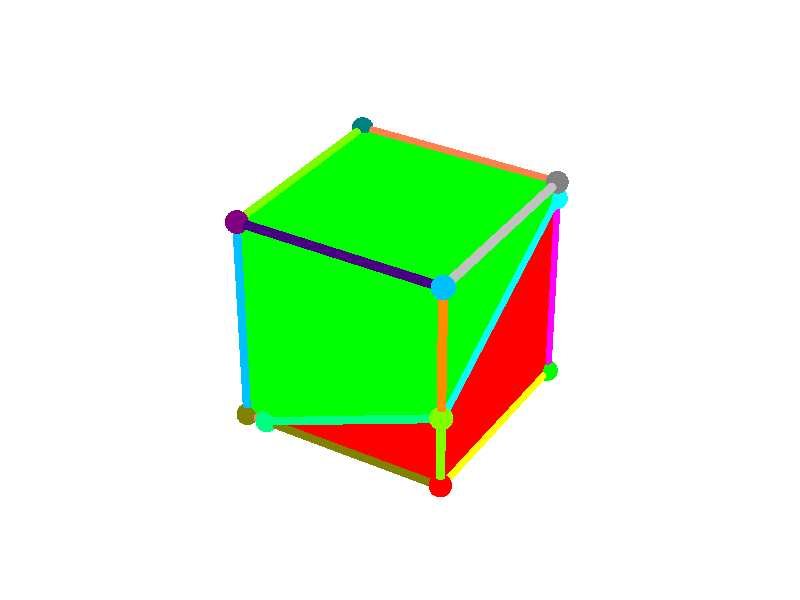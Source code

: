 #version 3.7;
#include "shapes.inc"
background {color rgb<1.000000,1.000000,1.000000>}
camera {
perspective
right x*image_width/image_height
location <3.962000, 4.827000, -5.270000>
look_at <0.500000, 0.500000, 0.500000>
angle 25.000000
sky <0.000000, 1.000000, 0.000000>
}
light_source { <3.962000, 4.827000, -5.270000> rgb<1.000000, 1.000000, 1.000000> shadowless}

global_settings { assumed_gamma 2.2 }
union {

#declare grainface0 =
  texture { pigment { rgbt <1.000000,0.000000,0.000000,0.000000> } finish {ambient 0.600000 diffuse 0.600000 reflection 0.000000} }
// poly face 1
triangle {<                 0,                 1,                 0>,
          <                -0,    0.072876995892,                -0>,
          <                -0,                 1,    0.523792986818>
            texture { grainface0 }
  }
#declare grainface1 =
  texture { pigment { rgbt <1.000000,0.000000,0.000000,0.000000> } finish {ambient 0.600000 diffuse 0.600000 reflection 0.000000} }
// poly face 2
triangle {<                 1,                 0,                 0>,
          <                 1,                 1,                 0>,
          <                 1,                 1,    0.921109989703>
            texture { grainface1 }
  }
triangle {<                 1,                 1,    0.921109989703>,
          <                 1,                -0,    0.356143977106>,
          <                 1,                 0,                 0>
            texture { grainface1 }
  }
#declare grainface2 =
  texture { pigment { rgbt <1.000000,0.000000,0.000000,0.000000> } finish {ambient 0.600000 diffuse 0.600000 reflection 0.000000} }
// poly face 3
triangle {<                 1,                 0,                 0>,
          <                 1,                -0,    0.356143977106>,
          <    0.103627646137,                -0,                -0>
            texture { grainface2 }
  }
#declare grainface3 =
  texture { pigment { rgbt <1.000000,0.000000,0.000000,0.000000> } finish {ambient 0.600000 diffuse 0.600000 reflection 0.000000} }
// poly face 4
triangle {<                 1,                 1,                 0>,
          <                 0,                 1,                 0>,
          <                -0,                 1,    0.523792986818>
            texture { grainface3 }
  }
triangle {<                -0,                 1,    0.523792986818>,
          <                 1,                 1,    0.921109989703>,
          <                 1,                 1,                 0>
            texture { grainface3 }
  }
#declare grainface4 =
  texture { pigment { rgbt <1.000000,0.000000,0.000000,0.000000> } finish {ambient 0.600000 diffuse 0.600000 reflection 0.000000} }
// poly face 5
triangle {<                 0,                 1,                 0>,
          <                 1,                 1,                 0>,
          <                 1,                 0,                 0>
            texture { grainface4 }
  }
triangle {<                 1,                 0,                 0>,
          <    0.103627646137,                -0,                -0>,
          <                -0,    0.072876995892,                -0>
            texture { grainface4 }
  }
triangle {<                 1,                 0,                 0>,
          <                -0,    0.072876995892,                -0>,
          <                 0,                 1,                 0>
            texture { grainface4 }
  }
#declare grainface5 =
  texture { pigment { rgbt <0.498039,0.498039,0.000000,0.000000> } finish {ambient 0.600000 diffuse 0.600000 reflection 0.000000} }
// poly face 6
triangle {<                -0,    0.072876995892,                -0>,
          <                -0,                 1,    0.523792986818>,
          <                 1,                 1,    0.921109989703>
            texture { grainface5 }
  }
triangle {<                 1,                 1,    0.921109989703>,
          <                 1,                -0,    0.356143977106>,
          <    0.103627646137,                -0,                -0>
            texture { grainface5 }
  }
triangle {<                 1,                 1,    0.921109989703>,
          <    0.103627646137,                -0,                -0>,
          <                -0,    0.072876995892,                -0>
            texture { grainface5 }
  }
#declare grainface6 =
  texture { pigment { rgbt <0.000000,1.000000,0.000000,0.000000> } finish {ambient 0.600000 diffuse 0.600000 reflection 0.000000} }
// poly face 7
triangle {<                 0,                 0,                 0>,
          <                 0,                 0,                 1>,
          <                 0,                 1,                 1>
            texture { grainface6 }
  }
triangle {<                 0,                 1,                 1>,
          <                -0,                 1,    0.523792986818>,
          <                -0,    0.072876995892,                -0>
            texture { grainface6 }
  }
triangle {<                 0,                 1,                 1>,
          <                -0,    0.072876995892,                -0>,
          <                 0,                 0,                 0>
            texture { grainface6 }
  }
#declare grainface7 =
  texture { pigment { rgbt <0.000000,1.000000,0.000000,0.000000> } finish {ambient 0.600000 diffuse 0.600000 reflection 0.000000} }
// poly face 8
triangle {<                 1,                 1,                 1>,
          <                 1,                 0,                 1>,
          <                 1,                -0,    0.356143977106>
            texture { grainface7 }
  }
triangle {<                 1,                -0,    0.356143977106>,
          <                 1,                 1,    0.921109989703>,
          <                 1,                 1,                 1>
            texture { grainface7 }
  }
#declare grainface8 =
  texture { pigment { rgbt <0.000000,1.000000,0.000000,0.000000> } finish {ambient 0.600000 diffuse 0.600000 reflection 0.000000} }
// poly face 9
triangle {<                 1,                 0,                 1>,
          <                 0,                 0,                 1>,
          <                 0,                 0,                 0>
            texture { grainface8 }
  }
triangle {<                 0,                 0,                 0>,
          <    0.103627646137,                -0,                -0>,
          <                 1,                -0,    0.356143977106>
            texture { grainface8 }
  }
triangle {<                 0,                 0,                 0>,
          <                 1,                -0,    0.356143977106>,
          <                 1,                 0,                 1>
            texture { grainface8 }
  }
#declare grainface9 =
  texture { pigment { rgbt <0.000000,1.000000,0.000000,0.000000> } finish {ambient 0.600000 diffuse 0.600000 reflection 0.000000} }
// poly face 10
triangle {<                 0,                 1,                 1>,
          <                 1,                 1,                 1>,
          <                 1,                 1,    0.921109989703>
            texture { grainface9 }
  }
triangle {<                 1,                 1,    0.921109989703>,
          <                -0,                 1,    0.523792986818>,
          <                 0,                 1,                 1>
            texture { grainface9 }
  }
#declare grainface10 =
  texture { pigment { rgbt <0.000000,1.000000,0.000000,0.000000> } finish {ambient 0.600000 diffuse 0.600000 reflection 0.000000} }
// poly face 11
triangle {<                 0,                 0,                 0>,
          <                -0,    0.072876995892,                -0>,
          <    0.103627646137,                -0,                -0>
            texture { grainface10 }
  }
#declare grainface11 =
  texture { pigment { rgbt <0.000000,1.000000,0.000000,0.000000> } finish {ambient 0.600000 diffuse 0.600000 reflection 0.000000} }
// poly face 12
triangle {<                 1,                 0,                 1>,
          <                 1,                 1,                 1>,
          <                 0,                 1,                 1>
            texture { grainface11 }
  }
triangle {<                 0,                 1,                 1>,
          <                 0,                 0,                 1>,
          <                 1,                 0,                 1>
            texture { grainface11 }
  }
#declare edge1 =
  texture { pigment { rgbt <1.000000,0.000000,0.000000,0.000000> } finish {ambient 0.600000 diffuse 0.600000 reflection 0.000000} }
    cylinder {<                 0,                 1,                 0>,
              <                -0,    0.072876995892,                -0>,
                            0.02
    texture { edge1 }
  }
    sphere {<                 0,                 1,                 0>,
                            0.02
    texture { edge1 }
  }
    sphere {<                -0,    0.072876995892,                -0>,
                            0.02
    texture { edge1 }
  }
#declare edge2 =
  texture { pigment { rgbt <0.000000,1.000000,0.000000,0.000000> } finish {ambient 0.600000 diffuse 0.600000 reflection 0.000000} }
    cylinder {<                -0,    0.072876995892,                -0>,
              <                -0,                 1,    0.523792986818>,
                            0.02
    texture { edge2 }
  }
    sphere {<                -0,    0.072876995892,                -0>,
                            0.02
    texture { edge2 }
  }
    sphere {<                -0,                 1,    0.523792986818>,
                            0.02
    texture { edge2 }
  }
#declare edge3 =
  texture { pigment { rgbt <0.000000,0.000000,1.000000,0.000000> } finish {ambient 0.600000 diffuse 0.600000 reflection 0.000000} }
    cylinder {<                -0,                 1,    0.523792986818>,
              <                 0,                 1,                 0>,
                            0.02
    texture { edge3 }
  }
    sphere {<                -0,                 1,    0.523792986818>,
                            0.02
    texture { edge3 }
  }
    sphere {<                 0,                 1,                 0>,
                            0.02
    texture { edge3 }
  }
#declare edge4 =
  texture { pigment { rgbt <1.000000,1.000000,0.000000,0.000000> } finish {ambient 0.600000 diffuse 0.600000 reflection 0.000000} }
    cylinder {<                 1,                 0,                 0>,
              <                 1,                 1,                 0>,
                            0.02
    texture { edge4 }
  }
    sphere {<                 1,                 0,                 0>,
                            0.02
    texture { edge4 }
  }
    sphere {<                 1,                 1,                 0>,
                            0.02
    texture { edge4 }
  }
#declare edge5 =
  texture { pigment { rgbt <1.000000,0.000000,1.000000,0.000000> } finish {ambient 0.600000 diffuse 0.600000 reflection 0.000000} }
    cylinder {<                 1,                 1,                 0>,
              <                 1,                 1,    0.921109989703>,
                            0.02
    texture { edge5 }
  }
    sphere {<                 1,                 1,                 0>,
                            0.02
    texture { edge5 }
  }
    sphere {<                 1,                 1,    0.921109989703>,
                            0.02
    texture { edge5 }
  }
#declare edge6 =
  texture { pigment { rgbt <0.000000,1.000000,1.000000,0.000000> } finish {ambient 0.600000 diffuse 0.600000 reflection 0.000000} }
    cylinder {<                 1,                 1,    0.921109989703>,
              <                 1,                -0,    0.356143977106>,
                            0.02
    texture { edge6 }
  }
    sphere {<                 1,                 1,    0.921109989703>,
                            0.02
    texture { edge6 }
  }
    sphere {<                 1,                -0,    0.356143977106>,
                            0.02
    texture { edge6 }
  }
#declare edge7 =
  texture { pigment { rgbt <0.498039,1.000000,0.000000,0.000000> } finish {ambient 0.600000 diffuse 0.600000 reflection 0.000000} }
    cylinder {<                 1,                -0,    0.356143977106>,
              <                 1,                 0,                 0>,
                            0.02
    texture { edge7 }
  }
    sphere {<                 1,                -0,    0.356143977106>,
                            0.02
    texture { edge7 }
  }
    sphere {<                 1,                 0,                 0>,
                            0.02
    texture { edge7 }
  }
#declare edge8 =
  texture { pigment { rgbt <0.000000,1.000000,0.498039,0.000000> } finish {ambient 0.600000 diffuse 0.600000 reflection 0.000000} }
    cylinder {<                 1,                -0,    0.356143977106>,
              <    0.103627646137,                -0,                -0>,
                            0.02
    texture { edge8 }
  }
    sphere {<                 1,                -0,    0.356143977106>,
                            0.02
    texture { edge8 }
  }
    sphere {<    0.103627646137,                -0,                -0>,
                            0.02
    texture { edge8 }
  }
#declare edge9 =
  texture { pigment { rgbt <0.501961,0.501961,0.000000,0.000000> } finish {ambient 0.600000 diffuse 0.600000 reflection 0.000000} }
    cylinder {<    0.103627646137,                -0,                -0>,
              <                 1,                 0,                 0>,
                            0.02
    texture { edge9 }
  }
    sphere {<    0.103627646137,                -0,                -0>,
                            0.02
    texture { edge9 }
  }
    sphere {<                 1,                 0,                 0>,
                            0.02
    texture { edge9 }
  }
#declare edge10 =
  texture { pigment { rgbt <0.501961,0.000000,0.501961,0.000000> } finish {ambient 0.600000 diffuse 0.600000 reflection 0.000000} }
    cylinder {<                 1,                 1,                 0>,
              <                 0,                 1,                 0>,
                            0.02
    texture { edge10 }
  }
    sphere {<                 1,                 1,                 0>,
                            0.02
    texture { edge10 }
  }
    sphere {<                 0,                 1,                 0>,
                            0.02
    texture { edge10 }
  }
#declare edge11 =
  texture { pigment { rgbt <0.000000,0.501961,0.501961,0.000000> } finish {ambient 0.600000 diffuse 0.600000 reflection 0.000000} }
    cylinder {<                -0,                 1,    0.523792986818>,
              <                 1,                 1,    0.921109989703>,
                            0.02
    texture { edge11 }
  }
    sphere {<                -0,                 1,    0.523792986818>,
                            0.02
    texture { edge11 }
  }
    sphere {<                 1,                 1,    0.921109989703>,
                            0.02
    texture { edge11 }
  }
#declare edge12 =
  texture { pigment { rgbt <0.501961,0.501961,0.501961,0.000000> } finish {ambient 0.600000 diffuse 0.600000 reflection 0.000000} }
    cylinder {<    0.103627646137,                -0,                -0>,
              <                -0,    0.072876995892,                -0>,
                            0.02
    texture { edge12 }
  }
    sphere {<    0.103627646137,                -0,                -0>,
                            0.02
    texture { edge12 }
  }
    sphere {<                -0,    0.072876995892,                -0>,
                            0.02
    texture { edge12 }
  }
#declare edge13 =
  texture { pigment { rgbt <0.000000,0.749020,1.000000,0.000000> } finish {ambient 0.600000 diffuse 0.600000 reflection 0.000000} }
    cylinder {<                 0,                 0,                 0>,
              <                 0,                 0,                 1>,
                            0.02
    texture { edge13 }
  }
    sphere {<                 0,                 0,                 0>,
                            0.02
    texture { edge13 }
  }
    sphere {<                 0,                 0,                 1>,
                            0.02
    texture { edge13 }
  }
#declare edge14 =
  texture { pigment { rgbt <0.486275,0.988235,0.000000,0.000000> } finish {ambient 0.600000 diffuse 0.600000 reflection 0.000000} }
    cylinder {<                 0,                 0,                 1>,
              <                 0,                 1,                 1>,
                            0.02
    texture { edge14 }
  }
    sphere {<                 0,                 0,                 1>,
                            0.02
    texture { edge14 }
  }
    sphere {<                 0,                 1,                 1>,
                            0.02
    texture { edge14 }
  }
#declare edge15 =
  texture { pigment { rgbt <0.250980,0.250980,0.250980,0.000000> } finish {ambient 0.600000 diffuse 0.600000 reflection 0.000000} }
    cylinder {<                 0,                 1,                 1>,
              <                -0,                 1,    0.523792986818>,
                            0.02
    texture { edge15 }
  }
    sphere {<                 0,                 1,                 1>,
                            0.02
    texture { edge15 }
  }
    sphere {<                -0,                 1,    0.523792986818>,
                            0.02
    texture { edge15 }
  }
#declare edge16 =
  texture { pigment { rgbt <1.000000,0.270588,0.000000,0.000000> } finish {ambient 0.600000 diffuse 0.600000 reflection 0.000000} }
    cylinder {<                -0,    0.072876995892,                -0>,
              <                 0,                 0,                 0>,
                            0.02
    texture { edge16 }
  }
    sphere {<                -0,    0.072876995892,                -0>,
                            0.02
    texture { edge16 }
  }
    sphere {<                 0,                 0,                 0>,
                            0.02
    texture { edge16 }
  }
#declare edge17 =
  texture { pigment { rgbt <0.752941,0.752941,0.752941,0.000000> } finish {ambient 0.600000 diffuse 0.600000 reflection 0.000000} }
    cylinder {<                 1,                 1,                 1>,
              <                 1,                 0,                 1>,
                            0.02
    texture { edge17 }
  }
    sphere {<                 1,                 1,                 1>,
                            0.02
    texture { edge17 }
  }
    sphere {<                 1,                 0,                 1>,
                            0.02
    texture { edge17 }
  }
#declare edge18 =
  texture { pigment { rgbt <1.000000,0.549020,0.000000,0.000000> } finish {ambient 0.600000 diffuse 0.600000 reflection 0.000000} }
    cylinder {<                 1,                 0,                 1>,
              <                 1,                -0,    0.356143977106>,
                            0.02
    texture { edge18 }
  }
    sphere {<                 1,                 0,                 1>,
                            0.02
    texture { edge18 }
  }
    sphere {<                 1,                -0,    0.356143977106>,
                            0.02
    texture { edge18 }
  }
#declare edge19 =
  texture { pigment { rgbt <0.000000,0.000000,0.803922,0.000000> } finish {ambient 0.600000 diffuse 0.600000 reflection 0.000000} }
    cylinder {<                 1,                 1,    0.921109989703>,
              <                 1,                 1,                 1>,
                            0.02
    texture { edge19 }
  }
    sphere {<                 1,                 1,    0.921109989703>,
                            0.02
    texture { edge19 }
  }
    sphere {<                 1,                 1,                 1>,
                            0.02
    texture { edge19 }
  }
#declare edge20 =
  texture { pigment { rgbt <0.294118,0.000000,0.509804,0.000000> } finish {ambient 0.600000 diffuse 0.600000 reflection 0.000000} }
    cylinder {<                 1,                 0,                 1>,
              <                 0,                 0,                 1>,
                            0.02
    texture { edge20 }
  }
    sphere {<                 1,                 0,                 1>,
                            0.02
    texture { edge20 }
  }
    sphere {<                 0,                 0,                 1>,
                            0.02
    texture { edge20 }
  }
#declare edge21 =
  texture { pigment { rgbt <0.941176,0.501961,0.501961,0.000000> } finish {ambient 0.600000 diffuse 0.600000 reflection 0.000000} }
    cylinder {<                 0,                 0,                 0>,
              <    0.103627646137,                -0,                -0>,
                            0.02
    texture { edge21 }
  }
    sphere {<                 0,                 0,                 0>,
                            0.02
    texture { edge21 }
  }
    sphere {<    0.103627646137,                -0,                -0>,
                            0.02
    texture { edge21 }
  }
#declare edge22 =
  texture { pigment { rgbt <1.000000,0.498039,0.313725,0.000000> } finish {ambient 0.600000 diffuse 0.600000 reflection 0.000000} }
    cylinder {<                 0,                 1,                 1>,
              <                 1,                 1,                 1>,
                            0.02
    texture { edge22 }
  }
    sphere {<                 0,                 1,                 1>,
                            0.02
    texture { edge22 }
  }
    sphere {<                 1,                 1,                 1>,
                            0.02
    texture { edge22 }
  }
#declare ver1 =
  texture { pigment { rgbt <1.000000,0.000000,0.000000,0.000000> } finish {ambient 0.600000 diffuse 0.600000 reflection 0.000000} }
    sphere {<                 1,                 0,                 0>,
                            0.05
    texture { ver1 }
  }
#declare ver2 =
  texture { pigment { rgbt <0.000000,1.000000,0.000000,0.000000> } finish {ambient 0.600000 diffuse 0.600000 reflection 0.000000} }
    sphere {<                 1,                 1,                 0>,
                            0.05
    texture { ver2 }
  }
#declare ver3 =
  texture { pigment { rgbt <0.000000,0.000000,1.000000,0.000000> } finish {ambient 0.600000 diffuse 0.600000 reflection 0.000000} }
    sphere {<                 0,                 1,                 0>,
                            0.05
    texture { ver3 }
  }
#declare ver4 =
  texture { pigment { rgbt <1.000000,1.000000,0.000000,0.000000> } finish {ambient 0.600000 diffuse 0.600000 reflection 0.000000} }
    sphere {<                -0,    0.072876995892,                -0>,
                            0.05
    texture { ver4 }
  }
#declare ver5 =
  texture { pigment { rgbt <1.000000,0.000000,1.000000,0.000000> } finish {ambient 0.600000 diffuse 0.600000 reflection 0.000000} }
    sphere {<                -0,                 1,    0.523792986818>,
                            0.05
    texture { ver5 }
  }
#declare ver6 =
  texture { pigment { rgbt <0.000000,1.000000,1.000000,0.000000> } finish {ambient 0.600000 diffuse 0.600000 reflection 0.000000} }
    sphere {<                 1,                 1,    0.921109989703>,
                            0.05
    texture { ver6 }
  }
#declare ver7 =
  texture { pigment { rgbt <0.498039,1.000000,0.000000,0.000000> } finish {ambient 0.600000 diffuse 0.600000 reflection 0.000000} }
    sphere {<                 1,                -0,    0.356143977106>,
                            0.05
    texture { ver7 }
  }
#declare ver8 =
  texture { pigment { rgbt <0.000000,1.000000,0.498039,0.000000> } finish {ambient 0.600000 diffuse 0.600000 reflection 0.000000} }
    sphere {<    0.103627646137,                -0,                -0>,
                            0.05
    texture { ver8 }
  }
#declare ver9 =
  texture { pigment { rgbt <0.501961,0.501961,0.000000,0.000000> } finish {ambient 0.600000 diffuse 0.600000 reflection 0.000000} }
    sphere {<                 0,                 0,                 0>,
                            0.05
    texture { ver9 }
  }
#declare ver10 =
  texture { pigment { rgbt <0.501961,0.000000,0.501961,0.000000> } finish {ambient 0.600000 diffuse 0.600000 reflection 0.000000} }
    sphere {<                 0,                 0,                 1>,
                            0.05
    texture { ver10 }
  }
#declare ver11 =
  texture { pigment { rgbt <0.000000,0.501961,0.501961,0.000000> } finish {ambient 0.600000 diffuse 0.600000 reflection 0.000000} }
    sphere {<                 0,                 1,                 1>,
                            0.05
    texture { ver11 }
  }
#declare ver12 =
  texture { pigment { rgbt <0.501961,0.501961,0.501961,0.000000> } finish {ambient 0.600000 diffuse 0.600000 reflection 0.000000} }
    sphere {<                 1,                 1,                 1>,
                            0.05
    texture { ver12 }
  }
#declare ver13 =
  texture { pigment { rgbt <0.000000,0.749020,1.000000,0.000000> } finish {ambient 0.600000 diffuse 0.600000 reflection 0.000000} }
    sphere {<                 1,                 0,                 1>,
                            0.05
    texture { ver13 }
  }
rotate<-90,  0,  0>
scale <  1,  1, -1>
}
